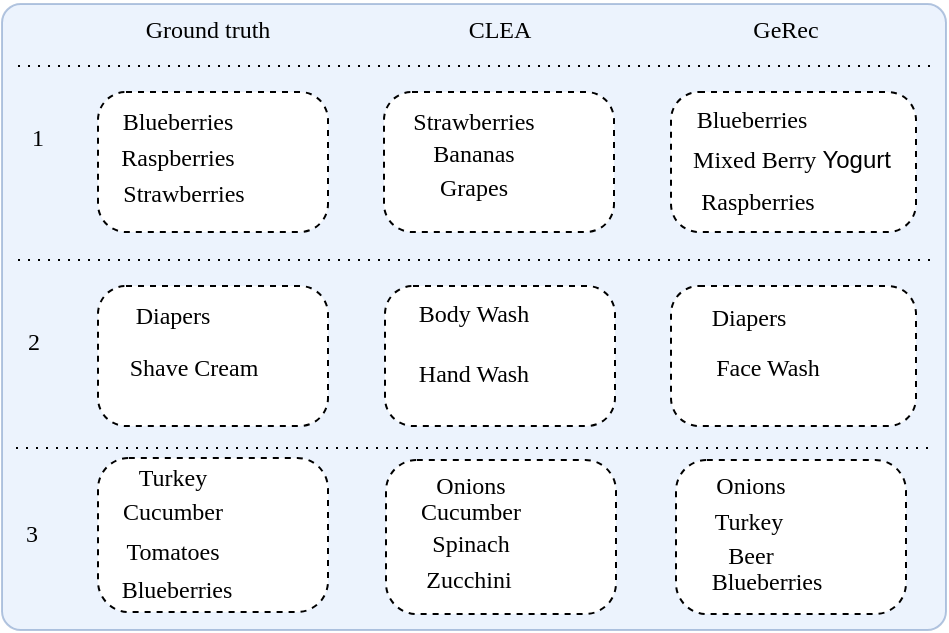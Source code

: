 <mxfile version="20.8.20" type="github">
  <diagram name="第 1 页" id="uoebSKNVaRH9ee-uVrY1">
    <mxGraphModel dx="1050" dy="493" grid="1" gridSize="10" guides="1" tooltips="1" connect="1" arrows="1" fold="1" page="1" pageScale="1" pageWidth="480" pageHeight="320" math="0" shadow="0">
      <root>
        <mxCell id="0" />
        <mxCell id="1" parent="0" />
        <mxCell id="llsBucWkbsvnYULdrbN6-1" value="" style="rounded=1;whiteSpace=wrap;html=1;arcSize=3;fillColor=#dae8fc;strokeColor=#6c8ebf;opacity=50;" parent="1" vertex="1">
          <mxGeometry x="3" y="3" width="472" height="313" as="geometry" />
        </mxCell>
        <mxCell id="llsBucWkbsvnYULdrbN6-23" value="&lt;font face=&quot;Comic Sans MS&quot;&gt;Ground truth&lt;/font&gt;" style="text;strokeColor=none;align=center;fillColor=none;html=1;verticalAlign=middle;whiteSpace=wrap;rounded=0;" parent="1" vertex="1">
          <mxGeometry x="66" y="1" width="80" height="30" as="geometry" />
        </mxCell>
        <mxCell id="llsBucWkbsvnYULdrbN6-24" value="&lt;font face=&quot;Comic Sans MS&quot;&gt;CLEA&lt;/font&gt;" style="text;strokeColor=none;align=center;fillColor=none;html=1;verticalAlign=middle;whiteSpace=wrap;rounded=0;" parent="1" vertex="1">
          <mxGeometry x="212" y="1" width="80" height="30" as="geometry" />
        </mxCell>
        <mxCell id="llsBucWkbsvnYULdrbN6-25" value="&lt;font face=&quot;Comic Sans MS&quot;&gt;GeRec&lt;/font&gt;" style="text;strokeColor=none;align=center;fillColor=none;html=1;verticalAlign=middle;whiteSpace=wrap;rounded=0;" parent="1" vertex="1">
          <mxGeometry x="355" y="1" width="80" height="30" as="geometry" />
        </mxCell>
        <mxCell id="llsBucWkbsvnYULdrbN6-27" value="" style="endArrow=none;html=1;rounded=0;fontFamily=Comic Sans MS;dashed=1;dashPattern=1 4;" parent="1" edge="1">
          <mxGeometry width="50" height="50" relative="1" as="geometry">
            <mxPoint x="11" y="34" as="sourcePoint" />
            <mxPoint x="471" y="34" as="targetPoint" />
          </mxGeometry>
        </mxCell>
        <mxCell id="llsBucWkbsvnYULdrbN6-28" value="" style="endArrow=none;html=1;rounded=0;fontFamily=Comic Sans MS;dashed=1;dashPattern=1 4;" parent="1" edge="1">
          <mxGeometry width="50" height="50" relative="1" as="geometry">
            <mxPoint x="11" y="131" as="sourcePoint" />
            <mxPoint x="471" y="131" as="targetPoint" />
          </mxGeometry>
        </mxCell>
        <mxCell id="llsBucWkbsvnYULdrbN6-29" value="&lt;font face=&quot;Comic Sans MS&quot;&gt;1&lt;/font&gt;" style="text;strokeColor=none;align=center;fillColor=none;html=1;verticalAlign=middle;whiteSpace=wrap;rounded=0;" parent="1" vertex="1">
          <mxGeometry x="11" y="55" width="20" height="30" as="geometry" />
        </mxCell>
        <mxCell id="llsBucWkbsvnYULdrbN6-30" value="&lt;font face=&quot;Comic Sans MS&quot;&gt;2&lt;/font&gt;" style="text;strokeColor=none;align=center;fillColor=none;html=1;verticalAlign=middle;whiteSpace=wrap;rounded=0;" parent="1" vertex="1">
          <mxGeometry x="9" y="157" width="20" height="30" as="geometry" />
        </mxCell>
        <mxCell id="llsBucWkbsvnYULdrbN6-31" value="" style="endArrow=none;html=1;rounded=0;fontFamily=Comic Sans MS;dashed=1;dashPattern=1 4;" parent="1" edge="1">
          <mxGeometry width="50" height="50" relative="1" as="geometry">
            <mxPoint x="10" y="225" as="sourcePoint" />
            <mxPoint x="470" y="225" as="targetPoint" />
          </mxGeometry>
        </mxCell>
        <mxCell id="llsBucWkbsvnYULdrbN6-32" value="&lt;font face=&quot;Comic Sans MS&quot;&gt;3&lt;/font&gt;" style="text;strokeColor=none;align=center;fillColor=none;html=1;verticalAlign=middle;whiteSpace=wrap;rounded=0;" parent="1" vertex="1">
          <mxGeometry x="8" y="253" width="20" height="30" as="geometry" />
        </mxCell>
        <mxCell id="Y1XCkqYvg7hs-93zsCJq-1" value="" style="rounded=1;whiteSpace=wrap;html=1;fontFamily=Comic Sans MS;fontSize=12;dashed=1;arcSize=20;" vertex="1" parent="1">
          <mxGeometry x="51" y="47" width="115" height="70" as="geometry" />
        </mxCell>
        <mxCell id="Y1XCkqYvg7hs-93zsCJq-2" value="" style="rounded=1;whiteSpace=wrap;html=1;fontFamily=Comic Sans MS;fontSize=12;dashed=1;arcSize=20;" vertex="1" parent="1">
          <mxGeometry x="51" y="144" width="115" height="70" as="geometry" />
        </mxCell>
        <mxCell id="Y1XCkqYvg7hs-93zsCJq-3" value="" style="rounded=1;whiteSpace=wrap;html=1;fontFamily=Comic Sans MS;fontSize=12;dashed=1;arcSize=20;" vertex="1" parent="1">
          <mxGeometry x="51" y="230" width="115" height="77" as="geometry" />
        </mxCell>
        <mxCell id="Y1XCkqYvg7hs-93zsCJq-4" value="" style="rounded=1;whiteSpace=wrap;html=1;fontFamily=Comic Sans MS;fontSize=12;dashed=1;arcSize=20;" vertex="1" parent="1">
          <mxGeometry x="194" y="47" width="115" height="70" as="geometry" />
        </mxCell>
        <mxCell id="Y1XCkqYvg7hs-93zsCJq-5" value="" style="rounded=1;whiteSpace=wrap;html=1;fontFamily=Comic Sans MS;fontSize=12;dashed=1;arcSize=20;" vertex="1" parent="1">
          <mxGeometry x="337.5" y="47" width="122.5" height="70" as="geometry" />
        </mxCell>
        <mxCell id="Y1XCkqYvg7hs-93zsCJq-6" value="" style="rounded=1;whiteSpace=wrap;html=1;fontFamily=Comic Sans MS;fontSize=12;dashed=1;arcSize=20;" vertex="1" parent="1">
          <mxGeometry x="194.5" y="144" width="115" height="70" as="geometry" />
        </mxCell>
        <mxCell id="Y1XCkqYvg7hs-93zsCJq-7" value="" style="rounded=1;whiteSpace=wrap;html=1;fontFamily=Comic Sans MS;fontSize=12;dashed=1;arcSize=20;" vertex="1" parent="1">
          <mxGeometry x="337.5" y="144" width="122.5" height="70" as="geometry" />
        </mxCell>
        <mxCell id="Y1XCkqYvg7hs-93zsCJq-10" value="&lt;font face=&quot;Comic Sans MS&quot;&gt;Blueberries&lt;/font&gt;" style="text;strokeColor=none;align=center;fillColor=none;html=1;verticalAlign=middle;whiteSpace=wrap;rounded=0;" vertex="1" parent="1">
          <mxGeometry x="51" y="47" width="80" height="30" as="geometry" />
        </mxCell>
        <mxCell id="Y1XCkqYvg7hs-93zsCJq-11" value="&lt;font face=&quot;Comic Sans MS&quot;&gt;Raspberries&lt;/font&gt;" style="text;strokeColor=none;align=center;fillColor=none;html=1;verticalAlign=middle;whiteSpace=wrap;rounded=0;" vertex="1" parent="1">
          <mxGeometry x="51" y="65" width="80" height="30" as="geometry" />
        </mxCell>
        <mxCell id="Y1XCkqYvg7hs-93zsCJq-12" value="&lt;font face=&quot;Comic Sans MS&quot;&gt;Strawberries&lt;/font&gt;" style="text;strokeColor=none;align=center;fillColor=none;html=1;verticalAlign=middle;whiteSpace=wrap;rounded=0;" vertex="1" parent="1">
          <mxGeometry x="54" y="83" width="80" height="30" as="geometry" />
        </mxCell>
        <mxCell id="Y1XCkqYvg7hs-93zsCJq-13" value="&lt;font face=&quot;Comic Sans MS&quot;&gt;Blueberries&lt;/font&gt;" style="text;strokeColor=none;align=center;fillColor=none;html=1;verticalAlign=middle;whiteSpace=wrap;rounded=0;" vertex="1" parent="1">
          <mxGeometry x="338" y="46" width="80" height="30" as="geometry" />
        </mxCell>
        <mxCell id="Y1XCkqYvg7hs-93zsCJq-14" value="&lt;font face=&quot;Comic Sans MS&quot;&gt;Strawberries&lt;/font&gt;" style="text;strokeColor=none;align=center;fillColor=none;html=1;verticalAlign=middle;whiteSpace=wrap;rounded=0;" vertex="1" parent="1">
          <mxGeometry x="199" y="47" width="80" height="30" as="geometry" />
        </mxCell>
        <mxCell id="Y1XCkqYvg7hs-93zsCJq-15" value="&lt;font face=&quot;Comic Sans MS&quot;&gt;Raspberries&lt;/font&gt;" style="text;strokeColor=none;align=center;fillColor=none;html=1;verticalAlign=middle;whiteSpace=wrap;rounded=0;" vertex="1" parent="1">
          <mxGeometry x="341" y="87" width="80" height="30" as="geometry" />
        </mxCell>
        <mxCell id="Y1XCkqYvg7hs-93zsCJq-16" value="&lt;font face=&quot;Comic Sans MS&quot;&gt;Bananas&lt;/font&gt;" style="text;strokeColor=none;align=center;fillColor=none;html=1;verticalAlign=middle;whiteSpace=wrap;rounded=0;" vertex="1" parent="1">
          <mxGeometry x="199" y="63" width="80" height="30" as="geometry" />
        </mxCell>
        <mxCell id="Y1XCkqYvg7hs-93zsCJq-17" value="&lt;font face=&quot;Comic Sans MS&quot;&gt;Grapes&lt;/font&gt;" style="text;strokeColor=none;align=center;fillColor=none;html=1;verticalAlign=middle;whiteSpace=wrap;rounded=0;" vertex="1" parent="1">
          <mxGeometry x="199" y="80" width="80" height="30" as="geometry" />
        </mxCell>
        <mxCell id="Y1XCkqYvg7hs-93zsCJq-18" value="&lt;font face=&quot;Comic Sans MS&quot;&gt;Mixed Berry&amp;nbsp;&lt;/font&gt;Yogurt" style="text;strokeColor=none;align=center;fillColor=none;html=1;verticalAlign=middle;whiteSpace=wrap;rounded=0;" vertex="1" parent="1">
          <mxGeometry x="329" y="66" width="138" height="30" as="geometry" />
        </mxCell>
        <mxCell id="Y1XCkqYvg7hs-93zsCJq-19" value="&lt;font face=&quot;Comic Sans MS&quot;&gt;Diapers&lt;/font&gt;" style="text;strokeColor=none;align=center;fillColor=none;html=1;verticalAlign=middle;whiteSpace=wrap;rounded=0;" vertex="1" parent="1">
          <mxGeometry x="57" y="144" width="63" height="30" as="geometry" />
        </mxCell>
        <mxCell id="Y1XCkqYvg7hs-93zsCJq-20" value="&lt;font face=&quot;Comic Sans MS&quot;&gt;Shave Cream&lt;/font&gt;" style="text;strokeColor=none;align=center;fillColor=none;html=1;verticalAlign=middle;whiteSpace=wrap;rounded=0;" vertex="1" parent="1">
          <mxGeometry x="58" y="170" width="82" height="30" as="geometry" />
        </mxCell>
        <mxCell id="Y1XCkqYvg7hs-93zsCJq-22" value="&lt;font face=&quot;Comic Sans MS&quot;&gt;Diapers&lt;/font&gt;" style="text;strokeColor=none;align=center;fillColor=none;html=1;verticalAlign=middle;whiteSpace=wrap;rounded=0;" vertex="1" parent="1">
          <mxGeometry x="345" y="145" width="63" height="30" as="geometry" />
        </mxCell>
        <mxCell id="Y1XCkqYvg7hs-93zsCJq-23" value="&lt;font face=&quot;Comic Sans MS&quot;&gt;Face Wash&lt;/font&gt;" style="text;strokeColor=none;align=center;fillColor=none;html=1;verticalAlign=middle;whiteSpace=wrap;rounded=0;" vertex="1" parent="1">
          <mxGeometry x="345" y="170" width="82" height="30" as="geometry" />
        </mxCell>
        <mxCell id="Y1XCkqYvg7hs-93zsCJq-24" value="&lt;font face=&quot;Comic Sans MS&quot;&gt;Body Wash&lt;/font&gt;" style="text;strokeColor=none;align=center;fillColor=none;html=1;verticalAlign=middle;whiteSpace=wrap;rounded=0;" vertex="1" parent="1">
          <mxGeometry x="198" y="143" width="82" height="30" as="geometry" />
        </mxCell>
        <mxCell id="Y1XCkqYvg7hs-93zsCJq-25" value="&lt;font face=&quot;Comic Sans MS&quot;&gt;Hand Wash&lt;/font&gt;" style="text;strokeColor=none;align=center;fillColor=none;html=1;verticalAlign=middle;whiteSpace=wrap;rounded=0;" vertex="1" parent="1">
          <mxGeometry x="198" y="173" width="82" height="30" as="geometry" />
        </mxCell>
        <mxCell id="Y1XCkqYvg7hs-93zsCJq-26" value="&lt;font face=&quot;Comic Sans MS&quot;&gt;Turkey&lt;/font&gt;" style="text;strokeColor=none;align=center;fillColor=none;html=1;verticalAlign=middle;whiteSpace=wrap;rounded=0;" vertex="1" parent="1">
          <mxGeometry x="57" y="225" width="63" height="30" as="geometry" />
        </mxCell>
        <mxCell id="Y1XCkqYvg7hs-93zsCJq-27" value="&lt;font face=&quot;Comic Sans MS&quot;&gt;Cucumber&lt;/font&gt;" style="text;strokeColor=none;align=center;fillColor=none;html=1;verticalAlign=middle;whiteSpace=wrap;rounded=0;" vertex="1" parent="1">
          <mxGeometry x="57" y="242" width="63" height="30" as="geometry" />
        </mxCell>
        <mxCell id="Y1XCkqYvg7hs-93zsCJq-28" value="&lt;font face=&quot;Comic Sans MS&quot;&gt;Tomatoes&lt;/font&gt;" style="text;strokeColor=none;align=center;fillColor=none;html=1;verticalAlign=middle;whiteSpace=wrap;rounded=0;" vertex="1" parent="1">
          <mxGeometry x="57" y="262" width="63" height="30" as="geometry" />
        </mxCell>
        <mxCell id="Y1XCkqYvg7hs-93zsCJq-29" value="&lt;font face=&quot;Comic Sans MS&quot;&gt;Blueberries&lt;/font&gt;" style="text;strokeColor=none;align=center;fillColor=none;html=1;verticalAlign=middle;whiteSpace=wrap;rounded=0;" vertex="1" parent="1">
          <mxGeometry x="59" y="281" width="63" height="30" as="geometry" />
        </mxCell>
        <mxCell id="Y1XCkqYvg7hs-93zsCJq-30" value="" style="rounded=1;whiteSpace=wrap;html=1;fontFamily=Comic Sans MS;fontSize=12;dashed=1;arcSize=20;" vertex="1" parent="1">
          <mxGeometry x="195" y="231" width="115" height="77" as="geometry" />
        </mxCell>
        <mxCell id="Y1XCkqYvg7hs-93zsCJq-31" value="" style="rounded=1;whiteSpace=wrap;html=1;fontFamily=Comic Sans MS;fontSize=12;dashed=1;arcSize=20;" vertex="1" parent="1">
          <mxGeometry x="340" y="231" width="115" height="77" as="geometry" />
        </mxCell>
        <mxCell id="Y1XCkqYvg7hs-93zsCJq-32" value="&lt;font face=&quot;Comic Sans MS&quot;&gt;Turkey&lt;/font&gt;" style="text;strokeColor=none;align=center;fillColor=none;html=1;verticalAlign=middle;whiteSpace=wrap;rounded=0;" vertex="1" parent="1">
          <mxGeometry x="345" y="247" width="63" height="30" as="geometry" />
        </mxCell>
        <mxCell id="Y1XCkqYvg7hs-93zsCJq-33" value="&lt;font face=&quot;Comic Sans MS&quot;&gt;Onions&lt;/font&gt;" style="text;strokeColor=none;align=center;fillColor=none;html=1;verticalAlign=middle;whiteSpace=wrap;rounded=0;" vertex="1" parent="1">
          <mxGeometry x="346" y="229" width="63" height="30" as="geometry" />
        </mxCell>
        <mxCell id="Y1XCkqYvg7hs-93zsCJq-34" value="&lt;font face=&quot;Comic Sans MS&quot;&gt;Onions&lt;/font&gt;" style="text;strokeColor=none;align=center;fillColor=none;html=1;verticalAlign=middle;whiteSpace=wrap;rounded=0;" vertex="1" parent="1">
          <mxGeometry x="206" y="229" width="63" height="30" as="geometry" />
        </mxCell>
        <mxCell id="Y1XCkqYvg7hs-93zsCJq-35" value="&lt;font face=&quot;Comic Sans MS&quot;&gt;Cucumber&lt;/font&gt;" style="text;strokeColor=none;align=center;fillColor=none;html=1;verticalAlign=middle;whiteSpace=wrap;rounded=0;" vertex="1" parent="1">
          <mxGeometry x="206" y="242" width="63" height="30" as="geometry" />
        </mxCell>
        <mxCell id="Y1XCkqYvg7hs-93zsCJq-36" value="&lt;font face=&quot;Comic Sans MS&quot;&gt;Spinach&lt;/font&gt;" style="text;strokeColor=none;align=center;fillColor=none;html=1;verticalAlign=middle;whiteSpace=wrap;rounded=0;" vertex="1" parent="1">
          <mxGeometry x="206" y="258" width="63" height="30" as="geometry" />
        </mxCell>
        <mxCell id="Y1XCkqYvg7hs-93zsCJq-37" value="&lt;font face=&quot;Comic Sans MS&quot;&gt;Zucchini&lt;/font&gt;" style="text;strokeColor=none;align=center;fillColor=none;html=1;verticalAlign=middle;whiteSpace=wrap;rounded=0;" vertex="1" parent="1">
          <mxGeometry x="205" y="276" width="63" height="30" as="geometry" />
        </mxCell>
        <mxCell id="Y1XCkqYvg7hs-93zsCJq-38" value="&lt;font face=&quot;Comic Sans MS&quot;&gt;Beer&lt;/font&gt;" style="text;strokeColor=none;align=center;fillColor=none;html=1;verticalAlign=middle;whiteSpace=wrap;rounded=0;" vertex="1" parent="1">
          <mxGeometry x="346" y="264" width="63" height="30" as="geometry" />
        </mxCell>
        <mxCell id="Y1XCkqYvg7hs-93zsCJq-39" value="&lt;font face=&quot;Comic Sans MS&quot;&gt;Blueberries&lt;/font&gt;" style="text;strokeColor=none;align=center;fillColor=none;html=1;verticalAlign=middle;whiteSpace=wrap;rounded=0;" vertex="1" parent="1">
          <mxGeometry x="354" y="277" width="63" height="30" as="geometry" />
        </mxCell>
      </root>
    </mxGraphModel>
  </diagram>
</mxfile>
